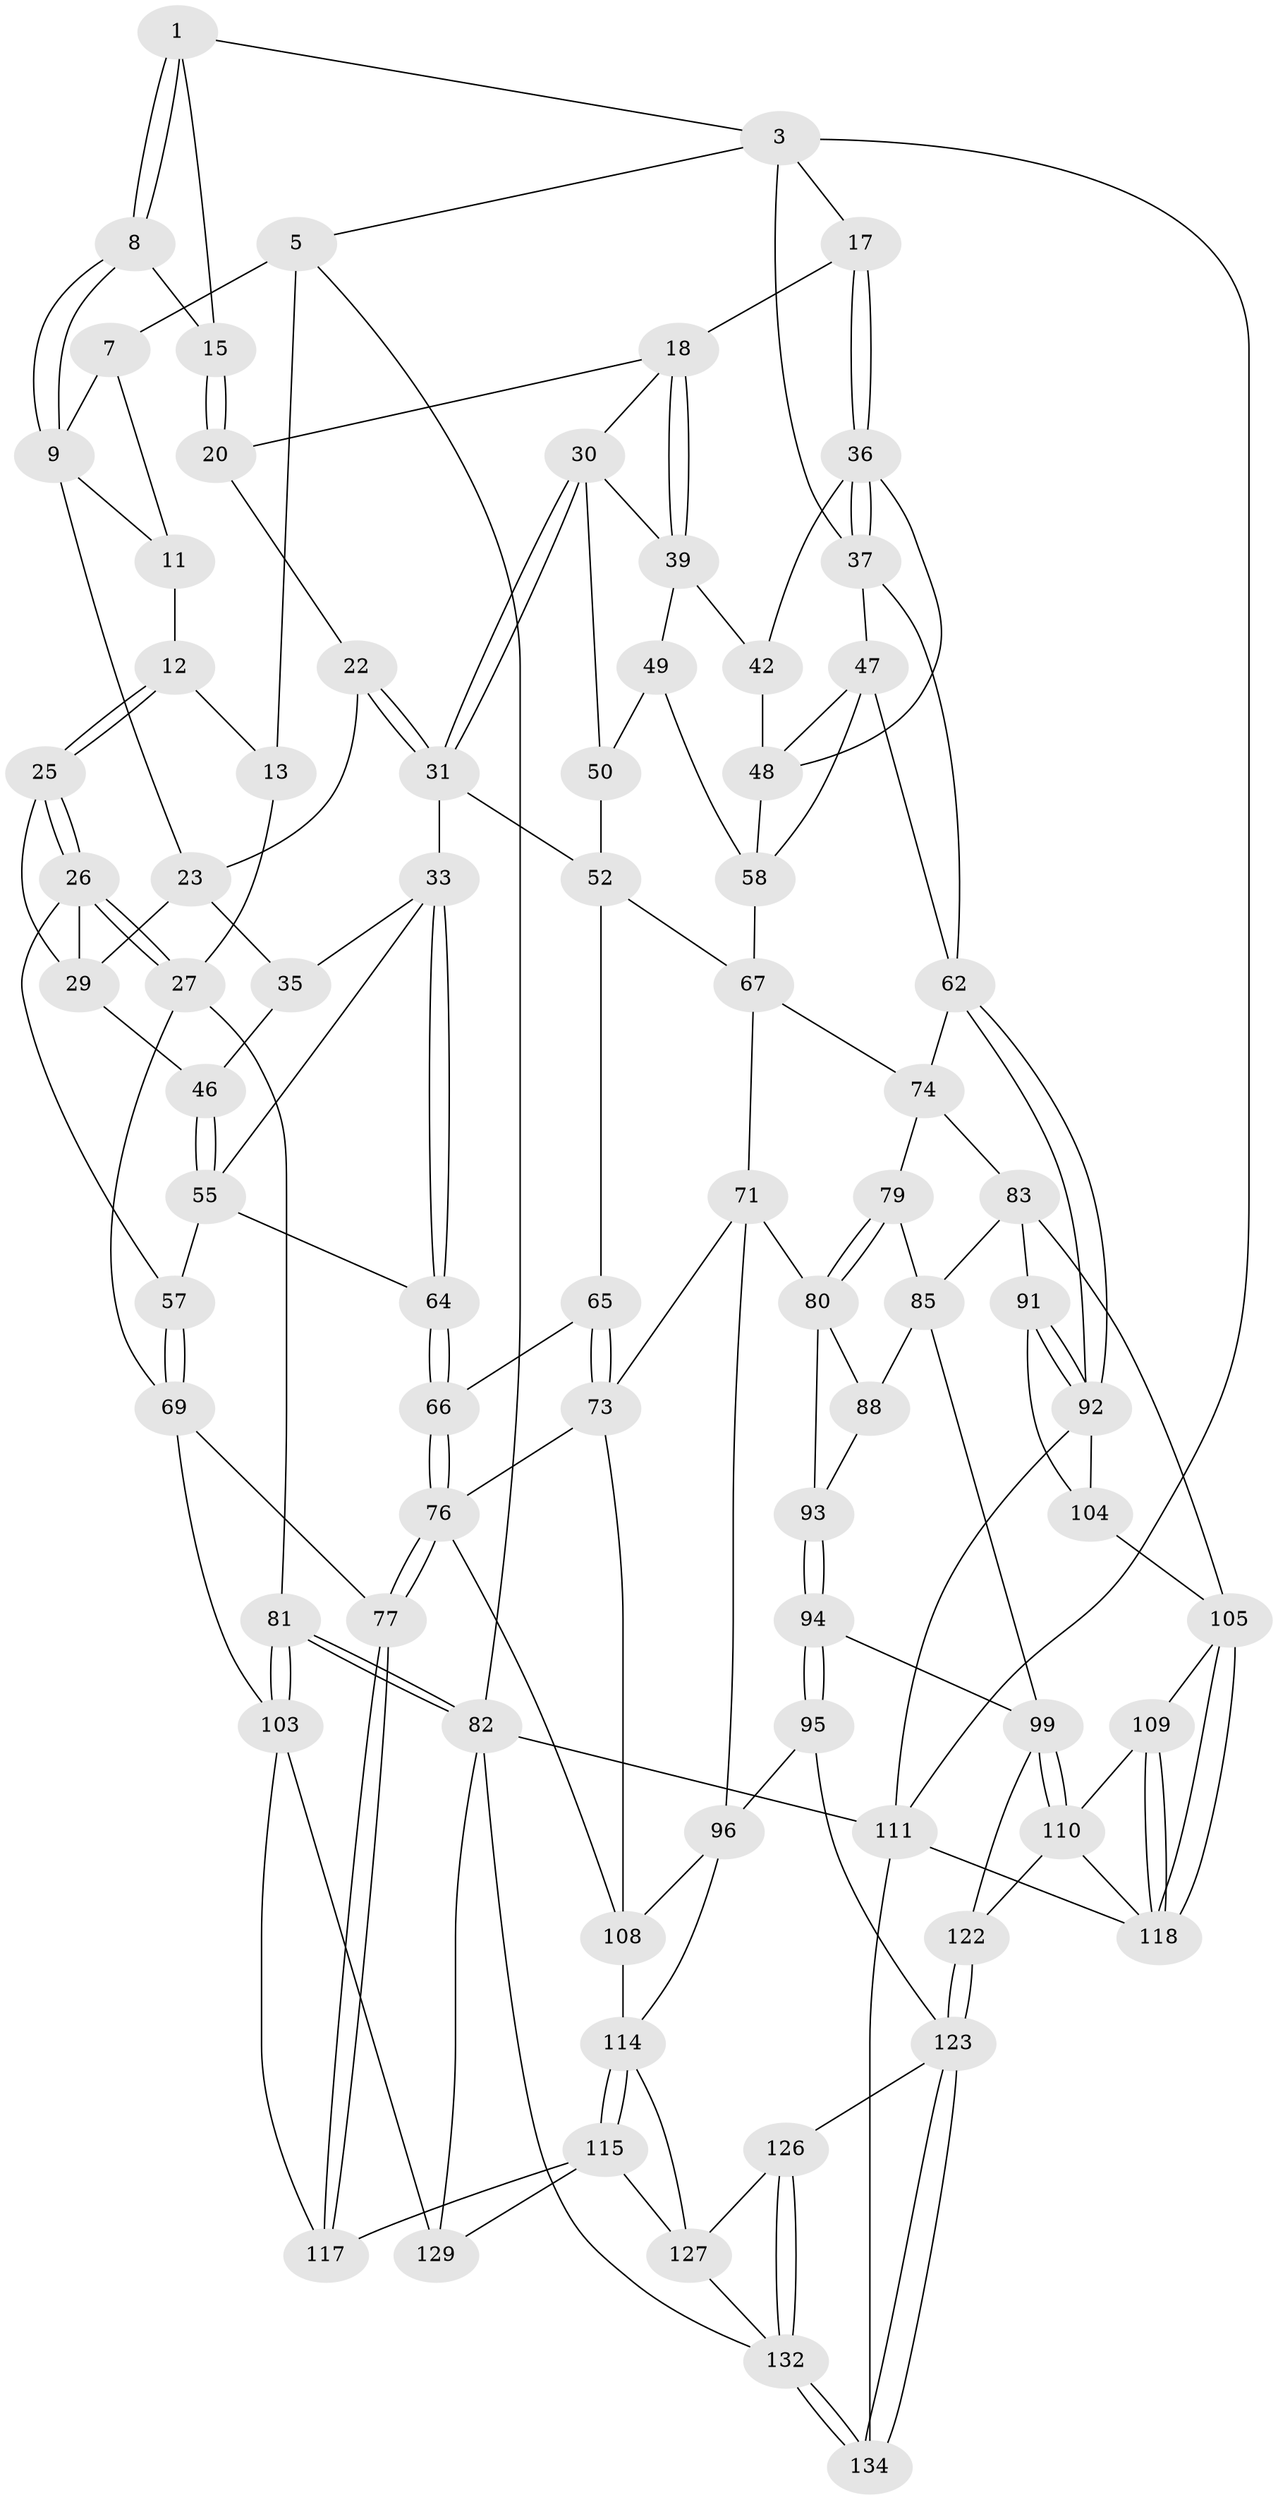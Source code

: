 // Generated by graph-tools (version 1.1) at 2025/24/03/03/25 07:24:38]
// undirected, 79 vertices, 176 edges
graph export_dot {
graph [start="1"]
  node [color=gray90,style=filled];
  1 [pos="+0.3142358360507941+0",super="+2"];
  3 [pos="+0.8096687046826658+0",super="+4"];
  5 [pos="+0+0",super="+6"];
  7 [pos="+0.0677154295730461+0",super="+10"];
  8 [pos="+0.34206571564535454+0.1354836194231218"];
  9 [pos="+0.2894959078876781+0.16966440987780748",super="+14"];
  11 [pos="+0.15635331792496224+0.13231229156092936"];
  12 [pos="+0.0884258301452831+0.16848136619941267"];
  13 [pos="+0.08521739084213223+0.16578049034302864",super="+24"];
  15 [pos="+0.5912299464060552+0",super="+16"];
  17 [pos="+0.8273849140886197+0.2277916297853244"];
  18 [pos="+0.6622720646360067+0.2719024179818462",super="+19"];
  20 [pos="+0.5861313582164059+0.15370935145077813",super="+21"];
  22 [pos="+0.44099553243263095+0.2726376895152771"];
  23 [pos="+0.27313055436877465+0.21647745825350956",super="+28"];
  25 [pos="+0.12874365648629607+0.2618053070433324"];
  26 [pos="+0+0.3991759081222891",super="+45"];
  27 [pos="+0+0.4137320290520663",super="+70"];
  29 [pos="+0.20061839992172079+0.27082155453364004",super="+44"];
  30 [pos="+0.5168000472699137+0.36306917897801894",super="+40"];
  31 [pos="+0.480776506643159+0.3778424081563655",super="+32"];
  33 [pos="+0.3957397090955422+0.423037887315273",super="+34"];
  35 [pos="+0.3207145154341376+0.3549152480399666"];
  36 [pos="+0.8485208148889806+0.25288417908026395",super="+41"];
  37 [pos="+1+0.280703737093645",super="+38"];
  39 [pos="+0.6864679077564028+0.3532877201895283",super="+43"];
  42 [pos="+0.7162808749211172+0.39217739853936695"];
  46 [pos="+0.23787454193055654+0.4071652813285444"];
  47 [pos="+0.9031828343116173+0.4130819564626241",super="+60"];
  48 [pos="+0.8476533587447108+0.3774835587409132",super="+54"];
  49 [pos="+0.6951076870902749+0.393210083173678",super="+59"];
  50 [pos="+0.6173404193396559+0.4121672659939029",super="+51"];
  52 [pos="+0.6319316224682106+0.5132343064437425",super="+53"];
  55 [pos="+0.25315321126273804+0.42782223244786555",super="+56"];
  57 [pos="+0.18584640884729647+0.5134159091347988"];
  58 [pos="+0.7892720665749455+0.4816090927008248",super="+61"];
  62 [pos="+1+0.5379430475510514",super="+63"];
  64 [pos="+0.28510646297423636+0.59937588056088"];
  65 [pos="+0.5027957005099977+0.6437573651194134"];
  66 [pos="+0.2852752778114887+0.6007364595935324"];
  67 [pos="+0.8056063242128697+0.5529225303508342",super="+68"];
  69 [pos="+0.0005654660610105991+0.5723903400865535",super="+78"];
  71 [pos="+0.6223837119806087+0.6207360904593722",super="+72"];
  73 [pos="+0.5143491728902548+0.6535948457842656",super="+101"];
  74 [pos="+0.8873638026230773+0.6209571128996259",super="+75"];
  76 [pos="+0.24091974082208462+0.6811259599116226",super="+102"];
  77 [pos="+0.23031778337090408+0.6882559943146128"];
  79 [pos="+0.7959235825364699+0.6741213826935039",super="+86"];
  80 [pos="+0.6555390618569418+0.6561069313621488",super="+87"];
  81 [pos="+0+0.7967410742172748"];
  82 [pos="+0+1",super="+130"];
  83 [pos="+0.9010768802829974+0.6920976904543583",super="+84"];
  85 [pos="+0.7985472496645598+0.72250657345933",super="+89"];
  88 [pos="+0.7317874802678137+0.7160217202377469",super="+90"];
  91 [pos="+0.9749670982873385+0.7396750115486564"];
  92 [pos="+1+0.6317911490380727",super="+112"];
  93 [pos="+0.6624477632543494+0.6750587463378618",super="+97"];
  94 [pos="+0.6319653149431477+0.8040001080556637",super="+98"];
  95 [pos="+0.5934657702760355+0.8205091879234857"];
  96 [pos="+0.5676752691014617+0.7973287870426276",super="+107"];
  99 [pos="+0.7663368208425979+0.8057163281262233",super="+100"];
  103 [pos="+0.10079388651575975+0.807862869474984",super="+121"];
  104 [pos="+0.946872559730068+0.7842862944838868"];
  105 [pos="+0.9418472272791797+0.7857965017912275",super="+106"];
  108 [pos="+0.4162034525838136+0.8023530656468599",super="+113"];
  109 [pos="+0.8353497754018308+0.8381029047282058"];
  110 [pos="+0.8245509147717942+0.835284977416616",super="+125"];
  111 [pos="+1+1",super="+119"];
  114 [pos="+0.3154903829611847+0.9279849055074872",super="+128"];
  115 [pos="+0.2966177886240229+0.9451105592976781",super="+116"];
  117 [pos="+0.2826304263612682+0.9292756235980854"];
  118 [pos="+0.8901311869618654+0.9093464369708872",super="+120"];
  122 [pos="+0.7003294184413196+0.9416528681295493"];
  123 [pos="+0.6939152830707874+0.9547962343308852",super="+124"];
  126 [pos="+0.520216649096328+0.9443819488743755"];
  127 [pos="+0.48883163533279494+0.923973657710771",super="+131"];
  129 [pos="+0.10142630977176853+0.9638879101930489"];
  132 [pos="+0.5016765732393899+1",super="+133"];
  134 [pos="+0.8252877718022504+1"];
  1 -- 8;
  1 -- 8;
  1 -- 3;
  1 -- 15;
  3 -- 17;
  3 -- 5;
  3 -- 37;
  3 -- 111;
  5 -- 82;
  5 -- 13 [weight=2];
  5 -- 7;
  7 -- 9;
  7 -- 11;
  8 -- 9;
  8 -- 9;
  8 -- 15;
  9 -- 11;
  9 -- 23;
  11 -- 12;
  12 -- 13;
  12 -- 25;
  12 -- 25;
  13 -- 27;
  15 -- 20 [weight=2];
  15 -- 20;
  17 -- 18;
  17 -- 36;
  17 -- 36;
  18 -- 39;
  18 -- 39;
  18 -- 20;
  18 -- 30;
  20 -- 22;
  22 -- 23;
  22 -- 31;
  22 -- 31;
  23 -- 35;
  23 -- 29;
  25 -- 26;
  25 -- 26;
  25 -- 29;
  26 -- 27;
  26 -- 27;
  26 -- 57;
  26 -- 29;
  27 -- 81;
  27 -- 69;
  29 -- 46;
  30 -- 31;
  30 -- 31;
  30 -- 50;
  30 -- 39;
  31 -- 33;
  31 -- 52;
  33 -- 64;
  33 -- 64;
  33 -- 35;
  33 -- 55;
  35 -- 46;
  36 -- 37;
  36 -- 37;
  36 -- 48;
  36 -- 42;
  37 -- 47;
  37 -- 62;
  39 -- 49;
  39 -- 42;
  42 -- 48;
  46 -- 55;
  46 -- 55;
  47 -- 48;
  47 -- 58;
  47 -- 62;
  48 -- 58;
  49 -- 50 [weight=2];
  49 -- 58;
  50 -- 52;
  52 -- 67;
  52 -- 65;
  55 -- 64;
  55 -- 57;
  57 -- 69;
  57 -- 69;
  58 -- 67;
  62 -- 92;
  62 -- 92;
  62 -- 74;
  64 -- 66;
  64 -- 66;
  65 -- 66;
  65 -- 73;
  65 -- 73;
  66 -- 76;
  66 -- 76;
  67 -- 71;
  67 -- 74;
  69 -- 77;
  69 -- 103;
  71 -- 80;
  71 -- 96;
  71 -- 73;
  73 -- 108;
  73 -- 76;
  74 -- 83;
  74 -- 79;
  76 -- 77;
  76 -- 77;
  76 -- 108;
  77 -- 117;
  77 -- 117;
  79 -- 80;
  79 -- 80;
  79 -- 85;
  80 -- 88;
  80 -- 93;
  81 -- 82;
  81 -- 82;
  81 -- 103;
  81 -- 103;
  82 -- 111;
  82 -- 129;
  82 -- 132;
  83 -- 91;
  83 -- 85;
  83 -- 105;
  85 -- 99;
  85 -- 88;
  88 -- 93;
  91 -- 92;
  91 -- 92;
  91 -- 104;
  92 -- 104;
  92 -- 111;
  93 -- 94 [weight=2];
  93 -- 94;
  94 -- 95;
  94 -- 95;
  94 -- 99;
  95 -- 96;
  95 -- 123;
  96 -- 114;
  96 -- 108;
  99 -- 110;
  99 -- 110;
  99 -- 122;
  103 -- 129;
  103 -- 117;
  104 -- 105;
  105 -- 118;
  105 -- 118;
  105 -- 109;
  108 -- 114;
  109 -- 110;
  109 -- 118;
  109 -- 118;
  110 -- 122;
  110 -- 118;
  111 -- 134;
  111 -- 118;
  114 -- 115;
  114 -- 115;
  114 -- 127;
  115 -- 129;
  115 -- 117;
  115 -- 127;
  122 -- 123;
  122 -- 123;
  123 -- 134;
  123 -- 134;
  123 -- 126;
  126 -- 127;
  126 -- 132;
  126 -- 132;
  127 -- 132;
  132 -- 134;
  132 -- 134;
}
